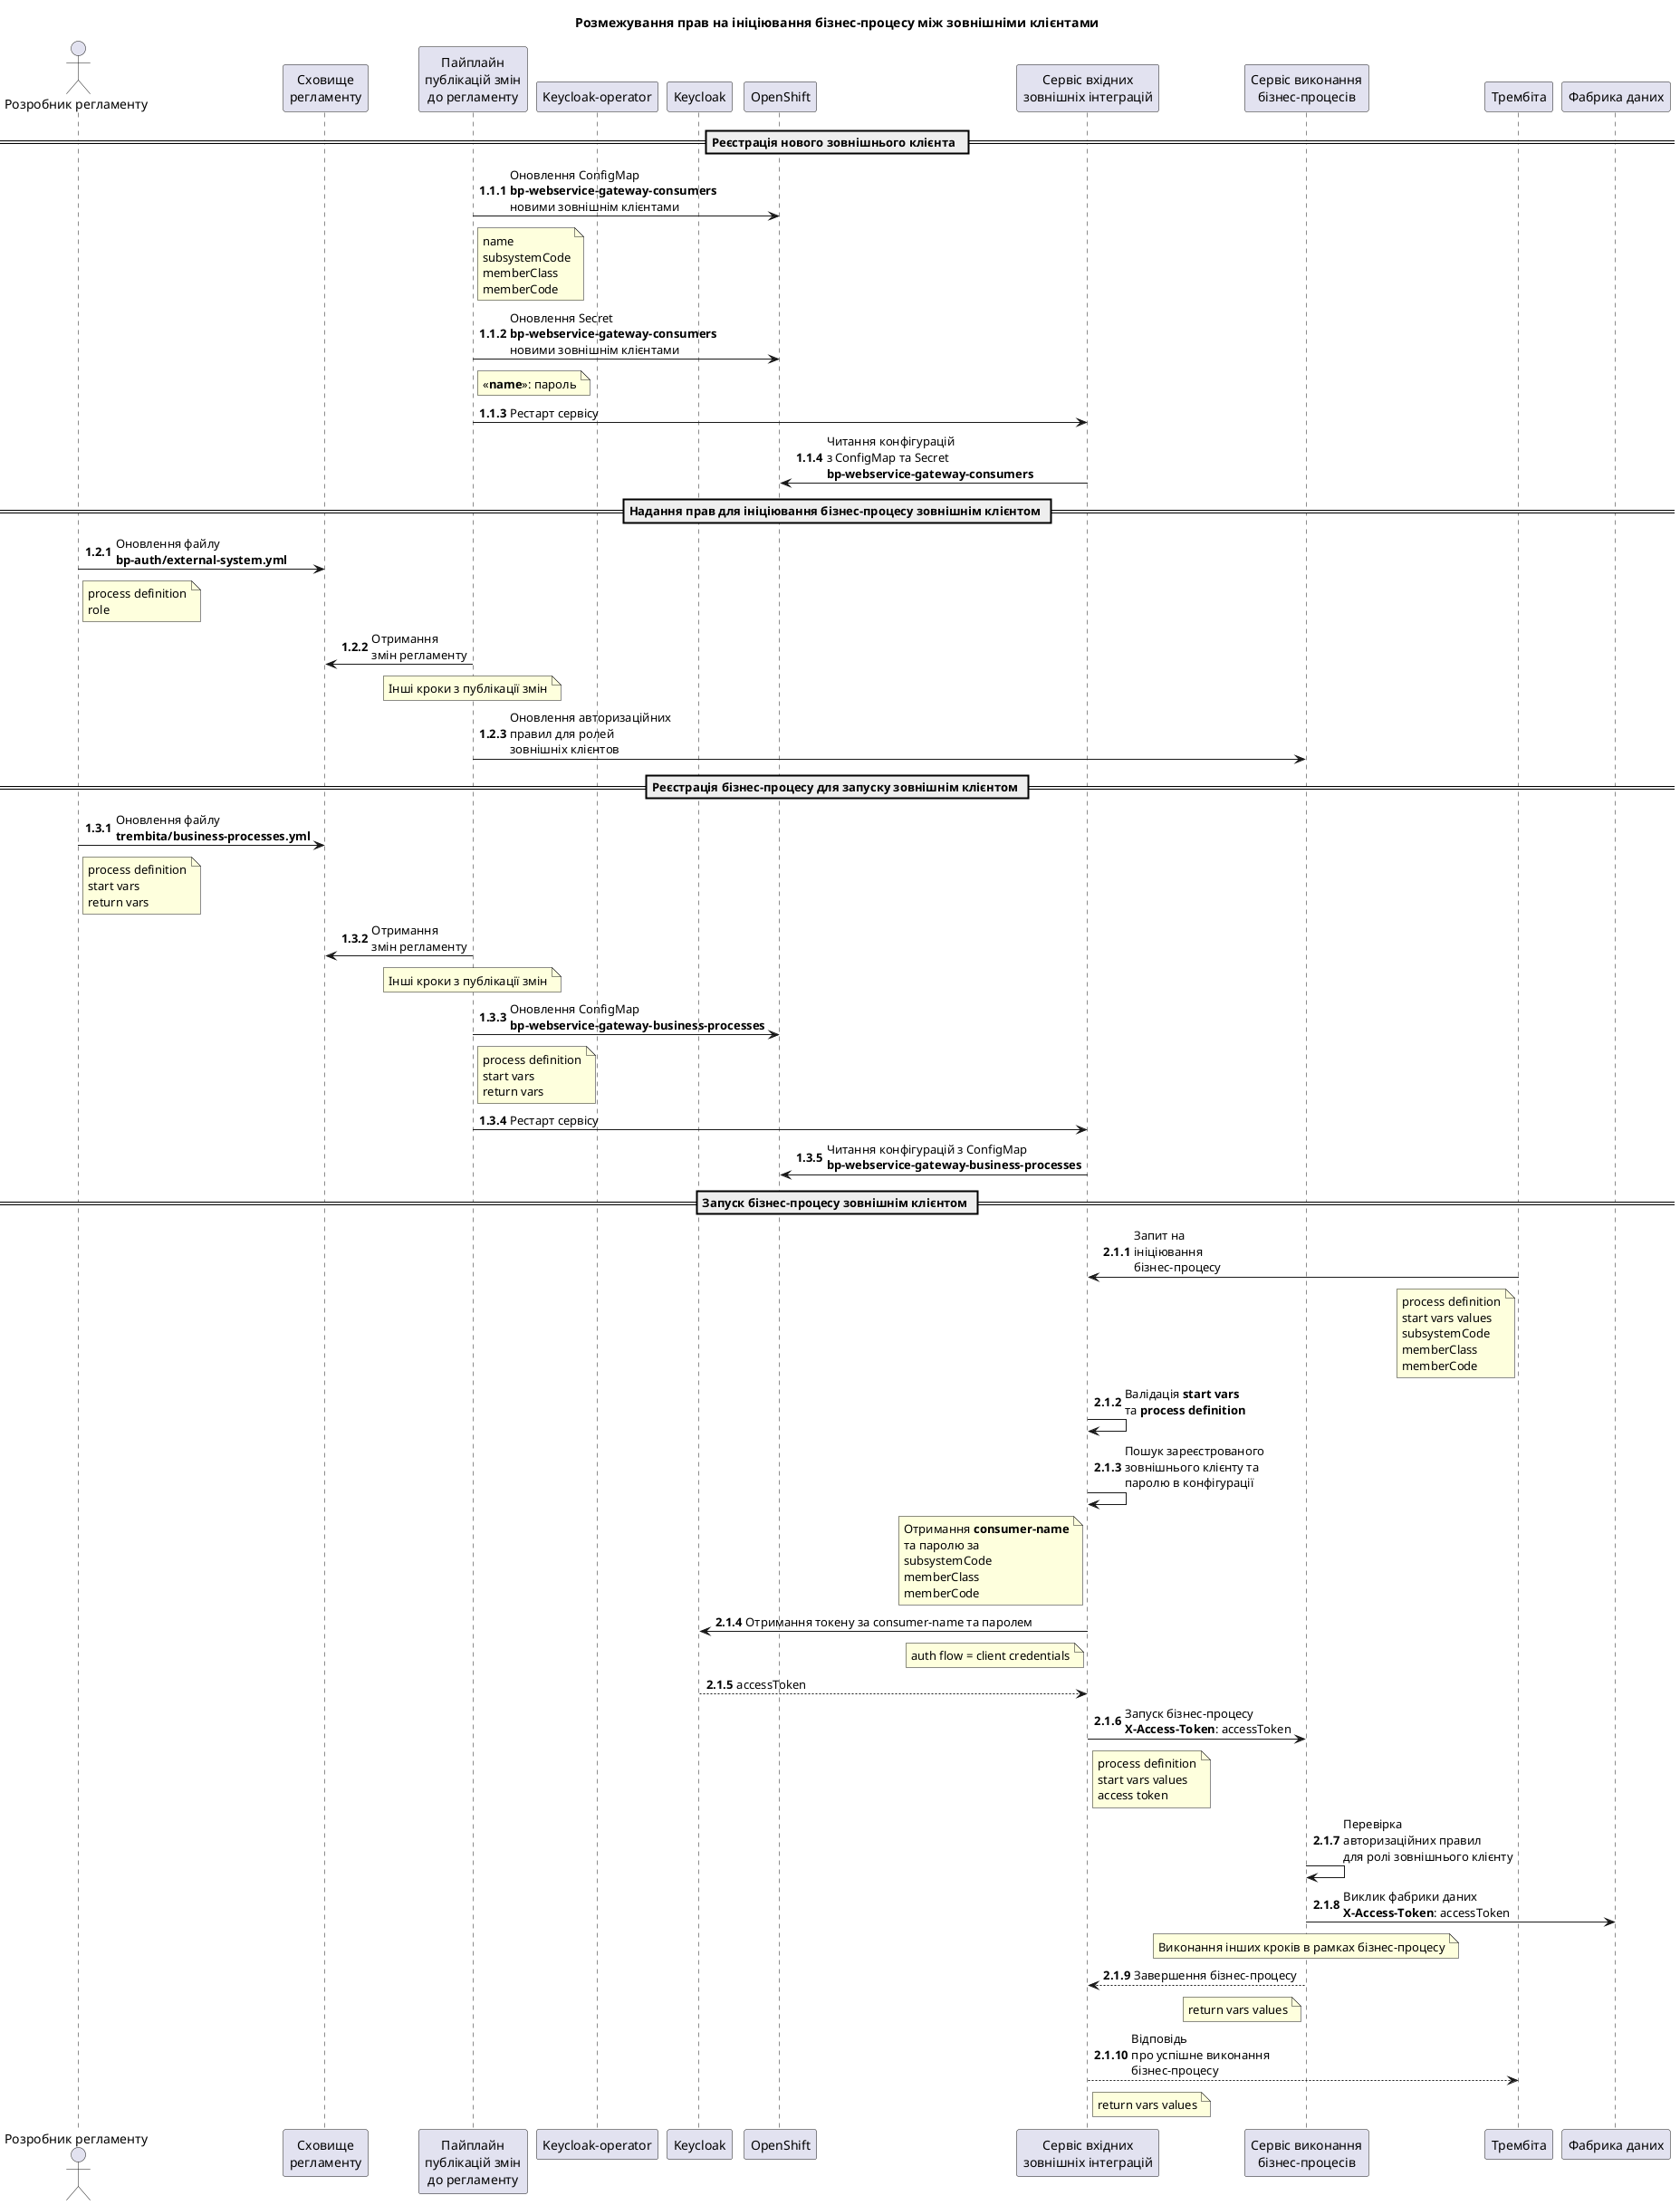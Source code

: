 @startuml

actor "Розробник регламенту" as dev
participant "Сховище\nрегламенту" as gerrit
participant "Пайплайн\nпублікацій змін\nдо регламенту" as pipe
participant "Keycloak-operator" as keycloak_operator
participant "Keycloak" as keycloak
participant "OpenShift" as openshift
participant "Сервіс вхідних\nзовнішніх інтеграцій" as gateway
participant "Сервіс виконання\nбізнес-процесів"  as bpms
participant "Трембіта" as trembita
participant "Фабрика даних" as data_factory

autonumber 1.1.1

title Розмежування прав на ініціювання бізнес-процесу між зовнішніми клієнтами

== Реєстрація нового зовнішнього клієнта  ==

pipe -> openshift : Оновлення ConfigMap\n**bp-webservice-gateway-consumers**\nновими зовнішнім клієнтами
note right of pipe
name
subsystemCode
memberClass
memberCode
end note
pipe -> openshift : Оновлення Secret\n**bp-webservice-gateway-consumers**\nновими зовнішнім клієнтами
note right of pipe
<<**name**>>: пароль
end note
pipe -> gateway : Рестарт сервісу
gateway -> openshift : Читання конфігурацій\nз ConfigMap та Secret\n**bp-webservice-gateway-consumers**

== Надання прав для ініціювання бізнес-процесу зовнішнім клієнтом ==
autonumber inc B
dev -> gerrit : Оновлення файлу\n**bp-auth/external-system.yml**
note right of dev
process definition
role
end note
pipe -> gerrit : Отримання\nзмін регламенту
note over pipe : Інші кроки з публікації змін
pipe -> bpms : Оновлення авторизаційних\nправил для ролей\nзовнішніх клієнтов

== Реєстрація бізнес-процесу для запуску зовнішнім клієнтом ==
autonumber inc B
dev -> gerrit : Оновлення файлу\n**trembita/business-processes.yml**
note right of dev
process definition
start vars
return vars
end note
pipe -> gerrit : Отримання\nзмін регламенту
note over pipe : Інші кроки з публікації змін
pipe -> openshift : Оновлення ConfigMap \n**bp-webservice-gateway-business-processes**
note right of pipe
process definition
start vars
return vars
end note
pipe -> gateway : Рестарт сервісу
gateway -> openshift : Читання конфігурацій з ConfigMap\n**bp-webservice-gateway-business-processes**

== Запуск бізнес-процесу зовнішнім клієнтом ==
autonumber inc A
trembita -> gateway : Запит на\nініціювання\nбізнес-процесу
note left of trembita
process definition
start vars values
subsystemCode
memberClass
memberCode
end note
gateway -> gateway : Валідація **start vars**\nта **process definition**
gateway -> gateway : Пошук зареєстрованого\nзовнішнього клієнту та\nпаролю в конфігурації
note left of gateway
Отримання **consumer-name**
та паролю за
subsystemCode
memberClass
memberCode
end note
gateway -> keycloak : Отримання токену за consumer-name та паролем
note left of gateway
auth flow = client credentials
end note
keycloak --> gateway : accessToken
gateway -> bpms: Запуск бізнес-процесу \n\
**X-Access-Token**: accessToken
note right of gateway
process definition
start vars values
access token
end note
bpms -> bpms : Перевірка\nавторизаційних правил\nдля ролі зовнішнього клієнту
bpms -> data_factory : Виклик фабрики даних \n\
**X-Access-Token**: accessToken
note over bpms
Виконання інших кроків в рамках бізнес-процесу
end note
bpms --> gateway : Завершення бізнес-процесу
note left of bpms
return vars values
end note
gateway --> trembita : Відповідь\nпро успішне виконання\nбізнес-процесу
note right of gateway
return vars values
end note
@enduml